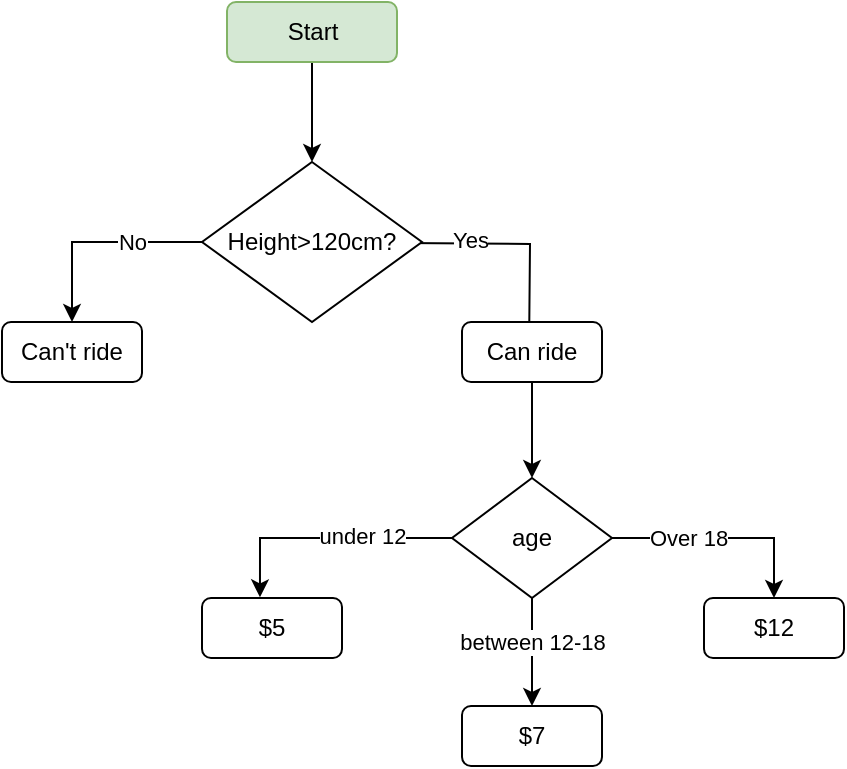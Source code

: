 <mxfile version="24.7.6">
  <diagram name="Page-1" id="GopV74KwdFOe6evjYSvl">
    <mxGraphModel dx="875" dy="464" grid="1" gridSize="10" guides="1" tooltips="1" connect="1" arrows="1" fold="1" page="1" pageScale="1" pageWidth="850" pageHeight="1100" math="0" shadow="0">
      <root>
        <mxCell id="0" />
        <mxCell id="1" parent="0" />
        <mxCell id="kA8CE8twdbF2utUiBK9--3" value="" style="edgeStyle=orthogonalEdgeStyle;rounded=0;orthogonalLoop=1;jettySize=auto;html=1;" edge="1" parent="1" source="kA8CE8twdbF2utUiBK9--1" target="kA8CE8twdbF2utUiBK9--2">
          <mxGeometry relative="1" as="geometry" />
        </mxCell>
        <mxCell id="kA8CE8twdbF2utUiBK9--1" value="Start" style="rounded=1;whiteSpace=wrap;html=1;fillColor=#d5e8d4;strokeColor=#82b366;" vertex="1" parent="1">
          <mxGeometry x="358.5" y="2" width="85" height="30" as="geometry" />
        </mxCell>
        <mxCell id="kA8CE8twdbF2utUiBK9--5" style="edgeStyle=orthogonalEdgeStyle;rounded=0;orthogonalLoop=1;jettySize=auto;html=1;entryX=0.5;entryY=0;entryDx=0;entryDy=0;" edge="1" parent="1" source="kA8CE8twdbF2utUiBK9--2" target="kA8CE8twdbF2utUiBK9--4">
          <mxGeometry relative="1" as="geometry" />
        </mxCell>
        <mxCell id="kA8CE8twdbF2utUiBK9--8" value="No" style="edgeLabel;html=1;align=center;verticalAlign=middle;resizable=0;points=[];" vertex="1" connectable="0" parent="kA8CE8twdbF2utUiBK9--5">
          <mxGeometry x="-0.337" relative="1" as="geometry">
            <mxPoint as="offset" />
          </mxGeometry>
        </mxCell>
        <mxCell id="kA8CE8twdbF2utUiBK9--10" style="edgeStyle=orthogonalEdgeStyle;rounded=0;orthogonalLoop=1;jettySize=auto;html=1;entryX=0.621;entryY=-0.018;entryDx=0;entryDy=0;entryPerimeter=0;" edge="1" parent="1">
          <mxGeometry relative="1" as="geometry">
            <mxPoint x="509.47" y="182.0" as="targetPoint" />
            <mxPoint x="446" y="122.54" as="sourcePoint" />
          </mxGeometry>
        </mxCell>
        <mxCell id="kA8CE8twdbF2utUiBK9--12" value="Yes" style="edgeLabel;html=1;align=center;verticalAlign=middle;resizable=0;points=[];" vertex="1" connectable="0" parent="kA8CE8twdbF2utUiBK9--10">
          <mxGeometry x="-0.45" y="2" relative="1" as="geometry">
            <mxPoint as="offset" />
          </mxGeometry>
        </mxCell>
        <mxCell id="kA8CE8twdbF2utUiBK9--2" value="Height&amp;gt;120cm?" style="rhombus;whiteSpace=wrap;html=1;" vertex="1" parent="1">
          <mxGeometry x="346" y="82" width="110" height="80" as="geometry" />
        </mxCell>
        <mxCell id="kA8CE8twdbF2utUiBK9--4" value="Can&#39;t ride" style="rounded=1;whiteSpace=wrap;html=1;" vertex="1" parent="1">
          <mxGeometry x="246" y="162" width="70" height="30" as="geometry" />
        </mxCell>
        <mxCell id="kA8CE8twdbF2utUiBK9--14" value="" style="edgeStyle=orthogonalEdgeStyle;rounded=0;orthogonalLoop=1;jettySize=auto;html=1;" edge="1" parent="1" source="kA8CE8twdbF2utUiBK9--9" target="kA8CE8twdbF2utUiBK9--13">
          <mxGeometry relative="1" as="geometry" />
        </mxCell>
        <mxCell id="kA8CE8twdbF2utUiBK9--9" value="Can ride" style="rounded=1;whiteSpace=wrap;html=1;" vertex="1" parent="1">
          <mxGeometry x="476" y="162" width="70" height="30" as="geometry" />
        </mxCell>
        <mxCell id="kA8CE8twdbF2utUiBK9--17" style="edgeStyle=orthogonalEdgeStyle;rounded=0;orthogonalLoop=1;jettySize=auto;html=1;entryX=0.5;entryY=0;entryDx=0;entryDy=0;" edge="1" parent="1" source="kA8CE8twdbF2utUiBK9--13" target="kA8CE8twdbF2utUiBK9--16">
          <mxGeometry relative="1" as="geometry" />
        </mxCell>
        <mxCell id="kA8CE8twdbF2utUiBK9--20" value="Over 18" style="edgeLabel;html=1;align=center;verticalAlign=middle;resizable=0;points=[];" vertex="1" connectable="0" parent="kA8CE8twdbF2utUiBK9--17">
          <mxGeometry x="-0.326" relative="1" as="geometry">
            <mxPoint as="offset" />
          </mxGeometry>
        </mxCell>
        <mxCell id="kA8CE8twdbF2utUiBK9--24" value="" style="edgeStyle=orthogonalEdgeStyle;rounded=0;orthogonalLoop=1;jettySize=auto;html=1;" edge="1" parent="1" source="kA8CE8twdbF2utUiBK9--13" target="kA8CE8twdbF2utUiBK9--22">
          <mxGeometry relative="1" as="geometry" />
        </mxCell>
        <mxCell id="kA8CE8twdbF2utUiBK9--25" value="between 12-18" style="edgeLabel;html=1;align=center;verticalAlign=middle;resizable=0;points=[];" vertex="1" connectable="0" parent="kA8CE8twdbF2utUiBK9--24">
          <mxGeometry x="-0.185" relative="1" as="geometry">
            <mxPoint as="offset" />
          </mxGeometry>
        </mxCell>
        <mxCell id="kA8CE8twdbF2utUiBK9--13" value="age" style="rhombus;whiteSpace=wrap;html=1;" vertex="1" parent="1">
          <mxGeometry x="471" y="240" width="80" height="60" as="geometry" />
        </mxCell>
        <mxCell id="kA8CE8twdbF2utUiBK9--16" value="$12" style="rounded=1;whiteSpace=wrap;html=1;" vertex="1" parent="1">
          <mxGeometry x="597" y="300" width="70" height="30" as="geometry" />
        </mxCell>
        <mxCell id="kA8CE8twdbF2utUiBK9--18" value="$5" style="rounded=1;whiteSpace=wrap;html=1;" vertex="1" parent="1">
          <mxGeometry x="346" y="300" width="70" height="30" as="geometry" />
        </mxCell>
        <mxCell id="kA8CE8twdbF2utUiBK9--19" style="edgeStyle=orthogonalEdgeStyle;rounded=0;orthogonalLoop=1;jettySize=auto;html=1;entryX=0.414;entryY=-0.011;entryDx=0;entryDy=0;entryPerimeter=0;" edge="1" parent="1" source="kA8CE8twdbF2utUiBK9--13" target="kA8CE8twdbF2utUiBK9--18">
          <mxGeometry relative="1" as="geometry" />
        </mxCell>
        <mxCell id="kA8CE8twdbF2utUiBK9--21" value="under 12" style="edgeLabel;html=1;align=center;verticalAlign=middle;resizable=0;points=[];" vertex="1" connectable="0" parent="kA8CE8twdbF2utUiBK9--19">
          <mxGeometry x="-0.286" y="-1" relative="1" as="geometry">
            <mxPoint as="offset" />
          </mxGeometry>
        </mxCell>
        <mxCell id="kA8CE8twdbF2utUiBK9--22" value="$7" style="rounded=1;whiteSpace=wrap;html=1;" vertex="1" parent="1">
          <mxGeometry x="476" y="354" width="70" height="30" as="geometry" />
        </mxCell>
      </root>
    </mxGraphModel>
  </diagram>
</mxfile>
